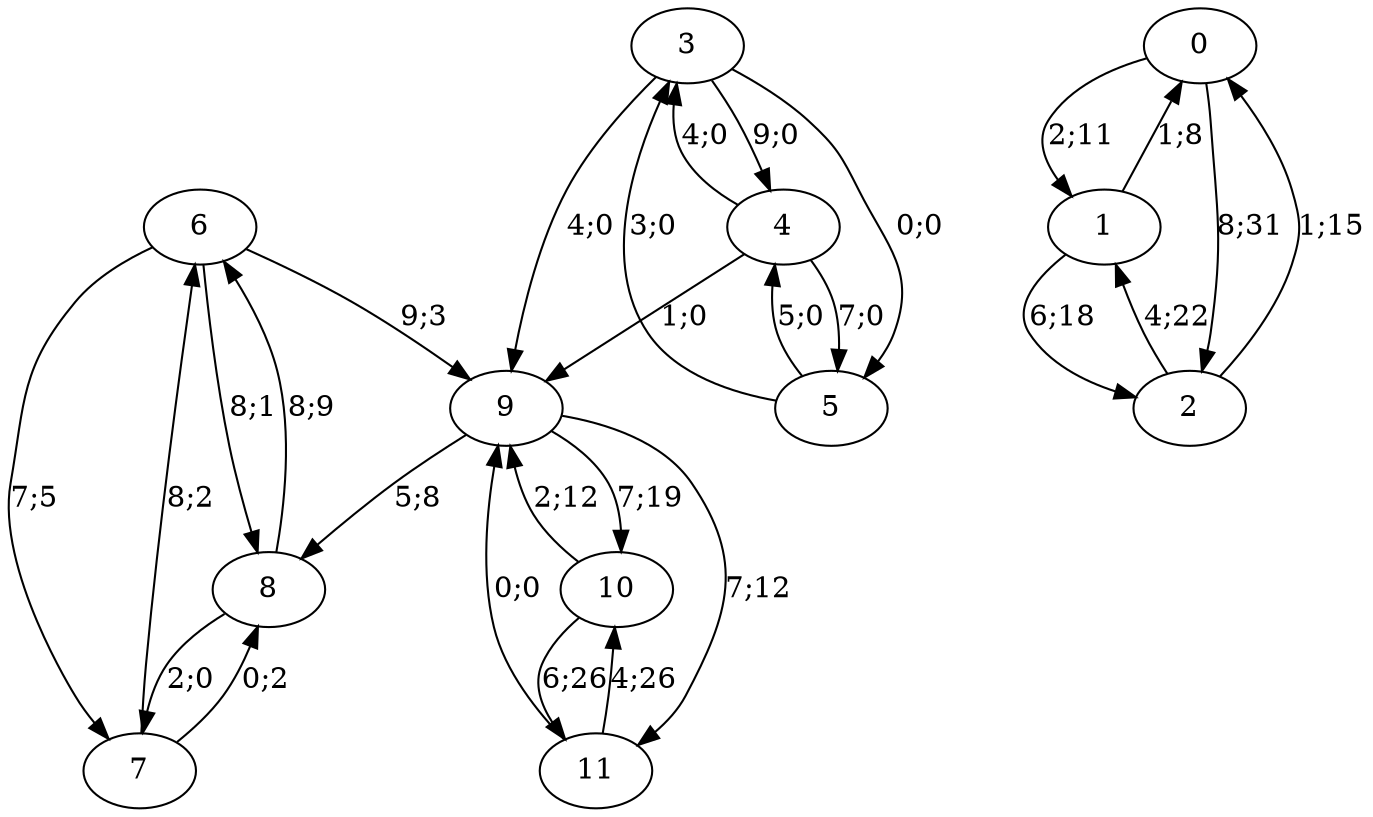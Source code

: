 digraph graph302 {














6 -> 9 [color=black,label="9;3"]
6 -> 7 [color=black,label="7;5"]
6 -> 8 [color=black,label="8;1"]


7 -> 6 [color=black,label="8;2"]
7 -> 8 [color=black,label="0;2"]


8 -> 6 [color=black,label="8;9"]
8 -> 7 [color=black,label="2;0"]


























9 -> 8 [color=black,label="5;8"]
9 -> 10 [color=black,label="7;19"]
9 -> 11 [color=black,label="7;12"]


10 -> 9 [color=black,label="2;12"]
10 -> 11 [color=black,label="6;26"]


11 -> 9 [color=black,label="0;0"]
11 -> 10 [color=black,label="4;26"]








3 -> 9 [color=black,label="4;0"]
3 -> 4 [color=black,label="9;0"]
3 -> 5 [color=black,label="0;0"]


4 -> 9 [color=black,label="1;0"]
4 -> 3 [color=black,label="4;0"]
4 -> 5 [color=black,label="7;0"]


5 -> 3 [color=black,label="3;0"]
5 -> 4 [color=black,label="5;0"]














0 -> 1 [color=black,label="2;11"]
0 -> 2 [color=black,label="8;31"]


1 -> 0 [color=black,label="1;8"]
1 -> 2 [color=black,label="6;18"]


2 -> 0 [color=black,label="1;15"]
2 -> 1 [color=black,label="4;22"]



















}